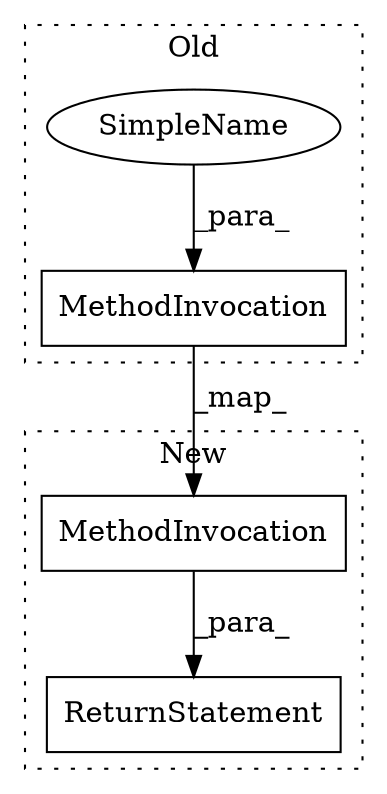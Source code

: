 digraph G {
subgraph cluster0 {
1 [label="MethodInvocation" a="32" s="4541,4715" l="28,1" shape="box"];
4 [label="SimpleName" a="42" s="4569" l="6" shape="ellipse"];
label = "Old";
style="dotted";
}
subgraph cluster1 {
2 [label="MethodInvocation" a="32" s="4741,4912" l="24,1" shape="box"];
3 [label="ReturnStatement" a="41" s="4734" l="7" shape="box"];
label = "New";
style="dotted";
}
1 -> 2 [label="_map_"];
2 -> 3 [label="_para_"];
4 -> 1 [label="_para_"];
}
